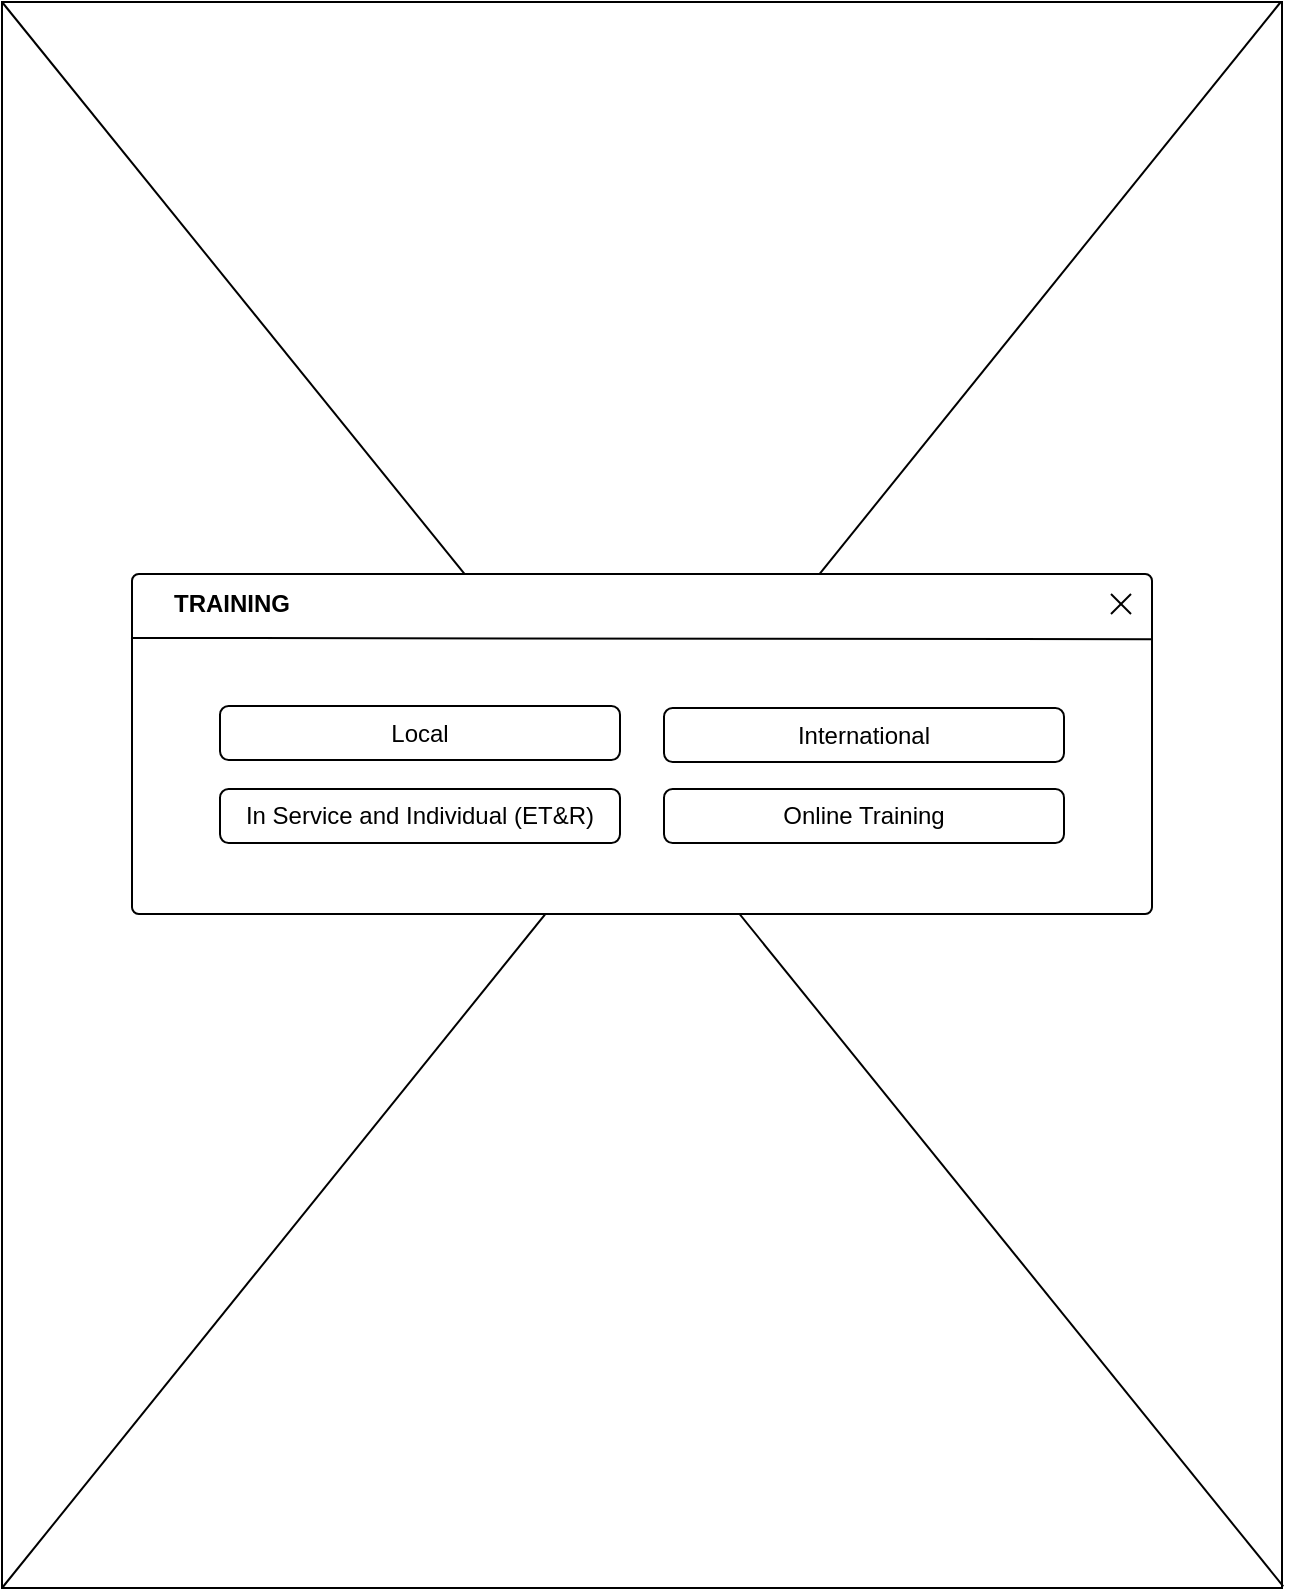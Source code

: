 <mxfile version="12.2.2" type="device" pages="1"><diagram id="pAro4qgah8YRrxpEvKSt" name="Page-1"><mxGraphModel dx="-1728" dy="792" grid="1" gridSize="10" guides="1" tooltips="1" connect="1" arrows="1" fold="1" page="1" pageScale="1" pageWidth="700" pageHeight="850" math="0" shadow="0"><root><mxCell id="0"/><mxCell id="1" parent="0"/><mxCell id="lAPbXHiFp0ZV9-fYZdtd-1" value="" style="rounded=0;whiteSpace=wrap;html=1;strokeColor=#000000;fontColor=#000000;" vertex="1" parent="1"><mxGeometry x="2829" y="28" width="640" height="793" as="geometry"/></mxCell><mxCell id="lAPbXHiFp0ZV9-fYZdtd-2" value="" style="endArrow=none;html=1;strokeWidth=1;fontColor=#000000;entryX=0.999;entryY=0;entryDx=0;entryDy=0;entryPerimeter=0;exitX=0;exitY=1;exitDx=0;exitDy=0;exitPerimeter=0;" edge="1" parent="1" source="lAPbXHiFp0ZV9-fYZdtd-1" target="lAPbXHiFp0ZV9-fYZdtd-1"><mxGeometry width="50" height="50" relative="1" as="geometry"><mxPoint x="2984" y="201" as="sourcePoint"/><mxPoint x="3034" y="151" as="targetPoint"/></mxGeometry></mxCell><mxCell id="lAPbXHiFp0ZV9-fYZdtd-3" value="" style="endArrow=none;html=1;strokeWidth=1;fontColor=#000000;entryX=0;entryY=0;entryDx=0;entryDy=0;entryPerimeter=0;exitX=1.001;exitY=0.999;exitDx=0;exitDy=0;exitPerimeter=0;" edge="1" parent="1" source="lAPbXHiFp0ZV9-fYZdtd-1" target="lAPbXHiFp0ZV9-fYZdtd-1"><mxGeometry width="50" height="50" relative="1" as="geometry"><mxPoint x="3554" y="821" as="sourcePoint"/><mxPoint x="2824" y="1" as="targetPoint"/></mxGeometry></mxCell><mxCell id="lAPbXHiFp0ZV9-fYZdtd-4" value="" style="rounded=1;whiteSpace=wrap;html=1;strokeColor=#000000;fontColor=#000000;align=center;arcSize=2;" vertex="1" parent="1"><mxGeometry x="2894" y="314" width="510" height="170" as="geometry"/></mxCell><mxCell id="lAPbXHiFp0ZV9-fYZdtd-5" value="" style="endArrow=none;html=1;strokeWidth=1;fontColor=#000000;exitX=-0.001;exitY=0.188;exitDx=0;exitDy=0;exitPerimeter=0;entryX=1.001;entryY=0.192;entryDx=0;entryDy=0;entryPerimeter=0;" edge="1" parent="1" source="lAPbXHiFp0ZV9-fYZdtd-4" target="lAPbXHiFp0ZV9-fYZdtd-4"><mxGeometry width="50" height="50" relative="1" as="geometry"><mxPoint x="2983.5" y="494" as="sourcePoint"/><mxPoint x="3403.5" y="345" as="targetPoint"/></mxGeometry></mxCell><mxCell id="lAPbXHiFp0ZV9-fYZdtd-6" value="&lt;b&gt;TRAINING&lt;/b&gt;" style="text;html=1;strokeColor=none;fillColor=none;align=center;verticalAlign=middle;whiteSpace=wrap;rounded=0;fontColor=#000000;" vertex="1" parent="1"><mxGeometry x="2923.5" y="319" width="40" height="20" as="geometry"/></mxCell><mxCell id="lAPbXHiFp0ZV9-fYZdtd-7" value="" style="endArrow=none;html=1;strokeWidth=1;fontColor=#000000;" edge="1" parent="1"><mxGeometry width="50" height="50" relative="1" as="geometry"><mxPoint x="3383.5" y="334" as="sourcePoint"/><mxPoint x="3393.5" y="324" as="targetPoint"/></mxGeometry></mxCell><mxCell id="lAPbXHiFp0ZV9-fYZdtd-8" value="" style="endArrow=none;html=1;strokeWidth=1;fontColor=#000000;" edge="1" parent="1"><mxGeometry width="50" height="50" relative="1" as="geometry"><mxPoint x="3393.5" y="334" as="sourcePoint"/><mxPoint x="3383.5" y="324" as="targetPoint"/></mxGeometry></mxCell><mxCell id="lAPbXHiFp0ZV9-fYZdtd-9" value="&lt;span style=&quot;white-space: normal&quot;&gt;Local&lt;/span&gt;" style="rounded=1;whiteSpace=wrap;html=1;strokeColor=#000000;fontColor=#000000;align=center;arcSize=16;" vertex="1" parent="1"><mxGeometry x="2938" y="380" width="200" height="27" as="geometry"/></mxCell><mxCell id="lAPbXHiFp0ZV9-fYZdtd-10" value="&lt;span style=&quot;white-space: normal&quot;&gt;International&lt;/span&gt;" style="rounded=1;whiteSpace=wrap;html=1;strokeColor=#000000;fontColor=#000000;align=center;arcSize=16;" vertex="1" parent="1"><mxGeometry x="3160" y="381" width="200" height="27" as="geometry"/></mxCell><mxCell id="lAPbXHiFp0ZV9-fYZdtd-11" value="&lt;span style=&quot;white-space: normal&quot;&gt;In Service and Individual (ET&amp;amp;R)&lt;/span&gt;" style="rounded=1;whiteSpace=wrap;html=1;strokeColor=#000000;fontColor=#000000;align=center;arcSize=16;" vertex="1" parent="1"><mxGeometry x="2938" y="421.5" width="200" height="27" as="geometry"/></mxCell><mxCell id="lAPbXHiFp0ZV9-fYZdtd-12" value="&lt;span style=&quot;white-space: normal&quot;&gt;Online Training&lt;/span&gt;" style="rounded=1;whiteSpace=wrap;html=1;strokeColor=#000000;fontColor=#000000;align=center;arcSize=16;" vertex="1" parent="1"><mxGeometry x="3160" y="421.5" width="200" height="27" as="geometry"/></mxCell></root></mxGraphModel></diagram></mxfile>